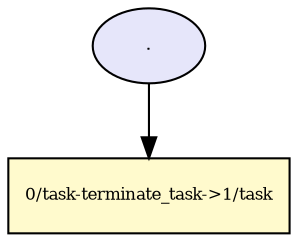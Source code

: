digraph RGL__DirectedAdjacencyGraph {2[fontsize = 8,label = ".",shape = ellipse, fillcolor="#e6e6fa", style = filled]

2 -> 0[fontsize = 8, color="#000000"]

0[fontsize = 8,label = "0/task-terminate_task->1/task",shape = rectangle, fillcolor="#fffacd", style = filled]

}